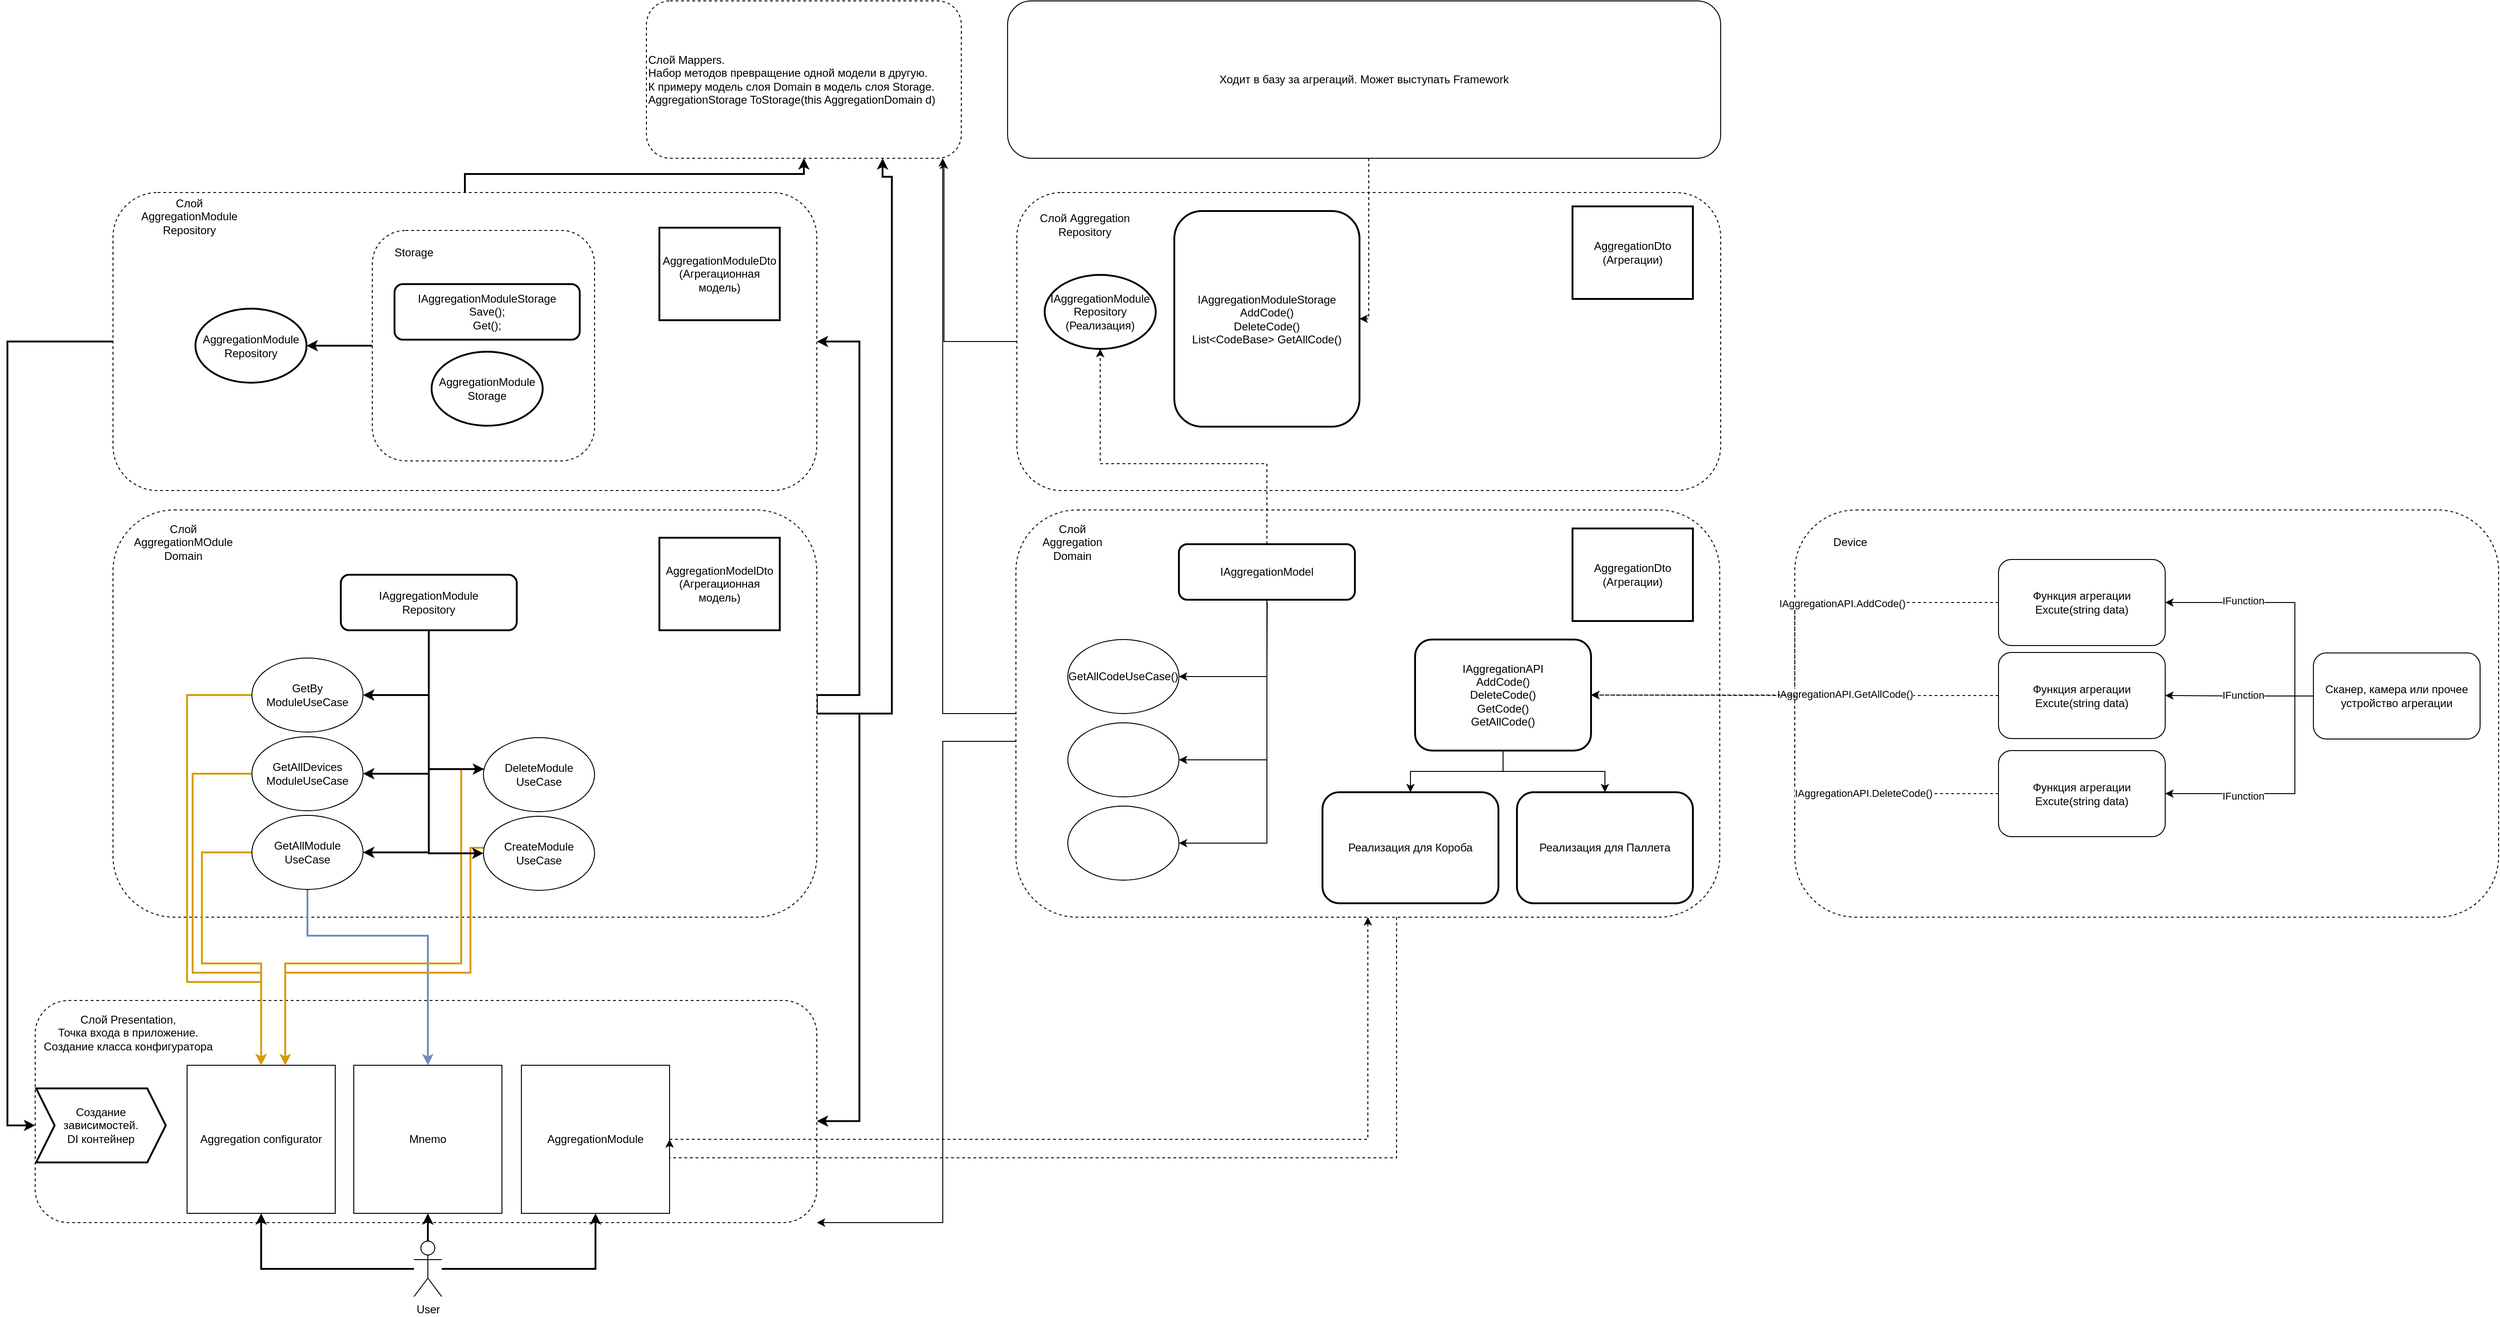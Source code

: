 <mxfile version="16.0.0" type="github" pages="2"><diagram id="vMGG0952sNeJbHEiYG3_" name="Page-1"><mxGraphModel dx="1303" dy="685" grid="1" gridSize="10" guides="1" tooltips="1" connect="1" arrows="1" fold="1" page="1" pageScale="1" pageWidth="1169" pageHeight="1654" math="0" shadow="0"><root><mxCell id="0"/><mxCell id="1" parent="0"/><mxCell id="lJ6i8bVr5ApwYgMVIrEU-1" value="User" style="shape=umlActor;verticalLabelPosition=bottom;verticalAlign=top;html=1;outlineConnect=0;" parent="1" vertex="1"><mxGeometry x="519" y="1550" width="30" height="60" as="geometry"/></mxCell><mxCell id="lJ6i8bVr5ApwYgMVIrEU-2" value="" style="rounded=1;whiteSpace=wrap;html=1;dashed=1;" parent="1" vertex="1"><mxGeometry x="110" y="1290" width="844" height="240" as="geometry"/></mxCell><mxCell id="lJ6i8bVr5ApwYgMVIrEU-4" value="&lt;font style=&quot;vertical-align: inherit&quot;&gt;&lt;font style=&quot;vertical-align: inherit&quot;&gt;&lt;font style=&quot;vertical-align: inherit&quot;&gt;&lt;font style=&quot;vertical-align: inherit&quot;&gt;Слой Presentation,&lt;br&gt;&lt;/font&gt;&lt;/font&gt;Точка входа в приложение. Создание класса конфигуратора&lt;br&gt;&lt;/font&gt;&lt;/font&gt;" style="text;html=1;strokeColor=none;fillColor=none;align=center;verticalAlign=middle;whiteSpace=wrap;rounded=0;" parent="1" vertex="1"><mxGeometry x="111" y="1310" width="199" height="30" as="geometry"/></mxCell><mxCell id="lJ6i8bVr5ApwYgMVIrEU-31" style="edgeStyle=orthogonalEdgeStyle;rounded=0;orthogonalLoop=1;jettySize=auto;html=1;strokeWidth=2;entryX=1;entryY=0.543;entryDx=0;entryDy=0;entryPerimeter=0;exitX=1;exitY=0.5;exitDx=0;exitDy=0;" parent="1" source="lJ6i8bVr5ApwYgMVIrEU-5" target="lJ6i8bVr5ApwYgMVIrEU-2" edge="1"><mxGeometry relative="1" as="geometry"><mxPoint x="974" y="1400" as="targetPoint"/><Array as="points"><mxPoint x="1000" y="980"/><mxPoint x="1000" y="1420"/></Array></mxGeometry></mxCell><mxCell id="lJ6i8bVr5ApwYgMVIrEU-35" style="edgeStyle=orthogonalEdgeStyle;rounded=0;orthogonalLoop=1;jettySize=auto;html=1;entryX=1;entryY=0.5;entryDx=0;entryDy=0;strokeWidth=2;" parent="1" target="lJ6i8bVr5ApwYgMVIrEU-33" edge="1"><mxGeometry relative="1" as="geometry"><mxPoint x="954" y="980" as="sourcePoint"/><Array as="points"><mxPoint x="954" y="960"/><mxPoint x="1000" y="960"/><mxPoint x="1000" y="578"/></Array></mxGeometry></mxCell><mxCell id="lJ6i8bVr5ApwYgMVIrEU-57" style="edgeStyle=orthogonalEdgeStyle;rounded=0;orthogonalLoop=1;jettySize=auto;html=1;entryX=0.75;entryY=1;entryDx=0;entryDy=0;strokeWidth=2;" parent="1" source="lJ6i8bVr5ApwYgMVIrEU-5" target="lJ6i8bVr5ApwYgMVIrEU-55" edge="1"><mxGeometry relative="1" as="geometry"><Array as="points"><mxPoint x="1035" y="980"/><mxPoint x="1035" y="400"/><mxPoint x="1025" y="400"/></Array></mxGeometry></mxCell><mxCell id="lJ6i8bVr5ApwYgMVIrEU-5" value="" style="rounded=1;whiteSpace=wrap;html=1;dashed=1;align=left;" parent="1" vertex="1"><mxGeometry x="194" y="760" width="760" height="440" as="geometry"/></mxCell><mxCell id="lJ6i8bVr5ApwYgMVIrEU-7" value="Aggregation configurator" style="whiteSpace=wrap;html=1;aspect=fixed;" parent="1" vertex="1"><mxGeometry x="274" y="1360" width="160" height="160" as="geometry"/></mxCell><mxCell id="lJ6i8bVr5ApwYgMVIrEU-9" style="edgeStyle=orthogonalEdgeStyle;rounded=0;orthogonalLoop=1;jettySize=auto;html=1;entryX=0.5;entryY=0;entryDx=0;entryDy=0;fillColor=#ffe6cc;strokeColor=#d79b00;strokeWidth=2;" parent="1" source="lJ6i8bVr5ApwYgMVIrEU-8" target="lJ6i8bVr5ApwYgMVIrEU-7" edge="1"><mxGeometry relative="1" as="geometry"><Array as="points"><mxPoint x="290" y="1130"/><mxPoint x="290" y="1250"/><mxPoint x="354" y="1250"/></Array></mxGeometry></mxCell><mxCell id="lJ6i8bVr5ApwYgMVIrEU-25" style="edgeStyle=orthogonalEdgeStyle;rounded=0;orthogonalLoop=1;jettySize=auto;html=1;fillColor=#dae8fc;strokeColor=#6c8ebf;strokeWidth=2;" parent="1" source="lJ6i8bVr5ApwYgMVIrEU-8" target="lJ6i8bVr5ApwYgMVIrEU-24" edge="1"><mxGeometry relative="1" as="geometry"><Array as="points"><mxPoint x="404" y="1220"/><mxPoint x="534" y="1220"/></Array></mxGeometry></mxCell><mxCell id="lJ6i8bVr5ApwYgMVIrEU-8" value="GetAllModule&lt;br&gt;UseCase" style="ellipse;whiteSpace=wrap;html=1;" parent="1" vertex="1"><mxGeometry x="344" y="1090" width="120" height="80" as="geometry"/></mxCell><mxCell id="lJ6i8bVr5ApwYgMVIrEU-23" style="edgeStyle=orthogonalEdgeStyle;rounded=0;orthogonalLoop=1;jettySize=auto;html=1;exitX=0;exitY=0.5;exitDx=0;exitDy=0;fillColor=#ffe6cc;strokeColor=#d79b00;strokeWidth=2;" parent="1" source="lJ6i8bVr5ApwYgMVIrEU-10" edge="1"><mxGeometry relative="1" as="geometry"><mxPoint x="354" y="1360" as="targetPoint"/><Array as="points"><mxPoint x="280" y="1045"/><mxPoint x="280" y="1260"/><mxPoint x="354" y="1260"/></Array></mxGeometry></mxCell><mxCell id="lJ6i8bVr5ApwYgMVIrEU-10" value="GetAllDevices&lt;br&gt;ModuleUseCase" style="ellipse;whiteSpace=wrap;html=1;" parent="1" vertex="1"><mxGeometry x="344" y="1005" width="120" height="80" as="geometry"/></mxCell><mxCell id="lJ6i8bVr5ApwYgMVIrEU-19" style="edgeStyle=orthogonalEdgeStyle;rounded=0;orthogonalLoop=1;jettySize=auto;html=1;entryX=0.5;entryY=0;entryDx=0;entryDy=0;fillColor=#ffe6cc;strokeColor=#d79b00;strokeWidth=2;" parent="1" source="lJ6i8bVr5ApwYgMVIrEU-12" target="lJ6i8bVr5ApwYgMVIrEU-7" edge="1"><mxGeometry relative="1" as="geometry"><Array as="points"><mxPoint x="274" y="960"/><mxPoint x="274" y="1270"/><mxPoint x="354" y="1270"/></Array></mxGeometry></mxCell><mxCell id="lJ6i8bVr5ApwYgMVIrEU-12" value="GetBy&lt;br&gt;ModuleUseCase" style="ellipse;whiteSpace=wrap;html=1;" parent="1" vertex="1"><mxGeometry x="344" y="920" width="120" height="80" as="geometry"/></mxCell><mxCell id="lJ6i8bVr5ApwYgMVIrEU-59" style="edgeStyle=orthogonalEdgeStyle;rounded=0;orthogonalLoop=1;jettySize=auto;html=1;strokeWidth=2;fillColor=#ffe6cc;strokeColor=#d79b00;" parent="1" source="lJ6i8bVr5ApwYgMVIrEU-14" edge="1"><mxGeometry relative="1" as="geometry"><mxPoint x="380" y="1360" as="targetPoint"/><Array as="points"><mxPoint x="580" y="1125"/><mxPoint x="580" y="1260"/><mxPoint x="380" y="1260"/></Array></mxGeometry></mxCell><mxCell id="lJ6i8bVr5ApwYgMVIrEU-14" value="CreateModule&lt;br&gt;UseCase" style="ellipse;whiteSpace=wrap;html=1;" parent="1" vertex="1"><mxGeometry x="594" y="1091" width="120" height="80" as="geometry"/></mxCell><mxCell id="lJ6i8bVr5ApwYgMVIrEU-20" style="edgeStyle=orthogonalEdgeStyle;rounded=0;orthogonalLoop=1;jettySize=auto;html=1;fillColor=#ffe6cc;strokeColor=#d79b00;strokeWidth=2;" parent="1" source="lJ6i8bVr5ApwYgMVIrEU-18" edge="1"><mxGeometry relative="1" as="geometry"><mxPoint x="380" y="1360" as="targetPoint"/><Array as="points"><mxPoint x="570" y="1040"/><mxPoint x="570" y="1250"/><mxPoint x="380" y="1250"/></Array></mxGeometry></mxCell><mxCell id="lJ6i8bVr5ApwYgMVIrEU-18" value="DeleteModule&lt;br&gt;UseCase" style="ellipse;whiteSpace=wrap;html=1;" parent="1" vertex="1"><mxGeometry x="594" y="1006" width="120" height="80" as="geometry"/></mxCell><mxCell id="lJ6i8bVr5ApwYgMVIrEU-24" value="Mnemo" style="whiteSpace=wrap;html=1;aspect=fixed;" parent="1" vertex="1"><mxGeometry x="454" y="1360" width="160" height="160" as="geometry"/></mxCell><mxCell id="lJ6i8bVr5ApwYgMVIrEU-26" style="edgeStyle=orthogonalEdgeStyle;rounded=0;orthogonalLoop=1;jettySize=auto;html=1;entryX=0.5;entryY=1;entryDx=0;entryDy=0;strokeWidth=2;" parent="1" source="lJ6i8bVr5ApwYgMVIrEU-1" target="lJ6i8bVr5ApwYgMVIrEU-7" edge="1"><mxGeometry relative="1" as="geometry"/></mxCell><mxCell id="lJ6i8bVr5ApwYgMVIrEU-27" style="edgeStyle=orthogonalEdgeStyle;rounded=0;orthogonalLoop=1;jettySize=auto;html=1;strokeWidth=2;" parent="1" source="lJ6i8bVr5ApwYgMVIrEU-1" target="lJ6i8bVr5ApwYgMVIrEU-24" edge="1"><mxGeometry relative="1" as="geometry"/></mxCell><mxCell id="oeqEND6zlws8v38FuozZ-44" style="edgeStyle=orthogonalEdgeStyle;rounded=0;orthogonalLoop=1;jettySize=auto;html=1;entryX=0.5;entryY=1;entryDx=0;entryDy=0;dashed=1;" edge="1" parent="1" source="lJ6i8bVr5ApwYgMVIrEU-28" target="oeqEND6zlws8v38FuozZ-5"><mxGeometry relative="1" as="geometry"/></mxCell><mxCell id="lJ6i8bVr5ApwYgMVIrEU-28" value="AggregationModule" style="whiteSpace=wrap;html=1;aspect=fixed;" parent="1" vertex="1"><mxGeometry x="635" y="1360" width="160" height="160" as="geometry"/></mxCell><mxCell id="lJ6i8bVr5ApwYgMVIrEU-29" style="edgeStyle=orthogonalEdgeStyle;rounded=0;orthogonalLoop=1;jettySize=auto;html=1;entryX=0.5;entryY=1;entryDx=0;entryDy=0;strokeWidth=2;" parent="1" source="lJ6i8bVr5ApwYgMVIrEU-1" target="lJ6i8bVr5ApwYgMVIrEU-28" edge="1"><mxGeometry relative="1" as="geometry"/></mxCell><mxCell id="lJ6i8bVr5ApwYgMVIrEU-30" value="AggregationModelDto&lt;br&gt;(Агрегационная модель)" style="rounded=0;whiteSpace=wrap;html=1;strokeWidth=2;" parent="1" vertex="1"><mxGeometry x="784" y="790" width="130" height="100" as="geometry"/></mxCell><mxCell id="lJ6i8bVr5ApwYgMVIrEU-32" value="&lt;font style=&quot;vertical-align: inherit&quot;&gt;&lt;font style=&quot;vertical-align: inherit&quot;&gt;&lt;font style=&quot;vertical-align: inherit&quot;&gt;&lt;font style=&quot;vertical-align: inherit&quot;&gt;Слой AggregationMOdule&lt;br&gt;Domain&lt;/font&gt;&lt;/font&gt;&lt;br&gt;&lt;/font&gt;&lt;/font&gt;" style="text;html=1;strokeColor=none;fillColor=none;align=center;verticalAlign=middle;whiteSpace=wrap;rounded=0;" parent="1" vertex="1"><mxGeometry x="240" y="780" width="60" height="30" as="geometry"/></mxCell><mxCell id="lJ6i8bVr5ApwYgMVIrEU-61" style="edgeStyle=orthogonalEdgeStyle;rounded=0;orthogonalLoop=1;jettySize=auto;html=1;strokeWidth=2;entryX=0.5;entryY=1;entryDx=0;entryDy=0;" parent="1" source="lJ6i8bVr5ApwYgMVIrEU-33" target="lJ6i8bVr5ApwYgMVIrEU-55" edge="1"><mxGeometry relative="1" as="geometry"><mxPoint x="920" y="394" as="targetPoint"/><Array as="points"><mxPoint x="574" y="397"/><mxPoint x="940" y="397"/></Array></mxGeometry></mxCell><mxCell id="lJ6i8bVr5ApwYgMVIrEU-33" value="" style="rounded=1;whiteSpace=wrap;html=1;dashed=1;align=left;" parent="1" vertex="1"><mxGeometry x="194" y="417" width="760" height="322" as="geometry"/></mxCell><mxCell id="lJ6i8bVr5ApwYgMVIrEU-34" value="&lt;font style=&quot;vertical-align: inherit&quot;&gt;&lt;font style=&quot;vertical-align: inherit&quot;&gt;&lt;font style=&quot;vertical-align: inherit&quot;&gt;&lt;font style=&quot;vertical-align: inherit&quot;&gt;Слой AggregationModule Repository&lt;/font&gt;&lt;/font&gt;&lt;br&gt;&lt;/font&gt;&lt;/font&gt;" style="text;html=1;strokeColor=none;fillColor=none;align=center;verticalAlign=middle;whiteSpace=wrap;rounded=0;" parent="1" vertex="1"><mxGeometry x="223" y="428" width="107" height="30" as="geometry"/></mxCell><mxCell id="lJ6i8bVr5ApwYgMVIrEU-36" style="edgeStyle=orthogonalEdgeStyle;rounded=0;orthogonalLoop=1;jettySize=auto;html=1;strokeWidth=2;" parent="1" edge="1"><mxGeometry relative="1" as="geometry"><mxPoint x="194" y="578" as="sourcePoint"/><mxPoint x="110" y="1425" as="targetPoint"/><Array as="points"><mxPoint x="80" y="578"/><mxPoint x="80" y="1425"/></Array></mxGeometry></mxCell><mxCell id="lJ6i8bVr5ApwYgMVIrEU-37" value="AggregationModule&lt;br&gt;Repository" style="ellipse;whiteSpace=wrap;html=1;strokeWidth=2;" parent="1" vertex="1"><mxGeometry x="283" y="542.5" width="120" height="80" as="geometry"/></mxCell><mxCell id="lJ6i8bVr5ApwYgMVIrEU-40" style="edgeStyle=orthogonalEdgeStyle;rounded=0;orthogonalLoop=1;jettySize=auto;html=1;entryX=1;entryY=0.5;entryDx=0;entryDy=0;strokeWidth=2;exitX=0.5;exitY=1;exitDx=0;exitDy=0;" parent="1" source="lJ6i8bVr5ApwYgMVIrEU-38" target="lJ6i8bVr5ApwYgMVIrEU-8" edge="1"><mxGeometry relative="1" as="geometry"><Array as="points"><mxPoint x="535" y="1130"/></Array></mxGeometry></mxCell><mxCell id="lJ6i8bVr5ApwYgMVIrEU-42" style="edgeStyle=orthogonalEdgeStyle;rounded=0;orthogonalLoop=1;jettySize=auto;html=1;strokeWidth=2;" parent="1" source="lJ6i8bVr5ApwYgMVIrEU-38" target="lJ6i8bVr5ApwYgMVIrEU-18" edge="1"><mxGeometry relative="1" as="geometry"><Array as="points"><mxPoint x="535" y="1040"/></Array></mxGeometry></mxCell><mxCell id="lJ6i8bVr5ApwYgMVIrEU-68" style="edgeStyle=orthogonalEdgeStyle;rounded=0;orthogonalLoop=1;jettySize=auto;html=1;entryX=1;entryY=0.5;entryDx=0;entryDy=0;strokeWidth=2;" parent="1" source="lJ6i8bVr5ApwYgMVIrEU-38" target="lJ6i8bVr5ApwYgMVIrEU-10" edge="1"><mxGeometry relative="1" as="geometry"/></mxCell><mxCell id="lJ6i8bVr5ApwYgMVIrEU-69" style="edgeStyle=orthogonalEdgeStyle;rounded=0;orthogonalLoop=1;jettySize=auto;html=1;entryX=1;entryY=0.5;entryDx=0;entryDy=0;strokeWidth=2;" parent="1" source="lJ6i8bVr5ApwYgMVIrEU-38" target="lJ6i8bVr5ApwYgMVIrEU-12" edge="1"><mxGeometry relative="1" as="geometry"/></mxCell><mxCell id="lJ6i8bVr5ApwYgMVIrEU-72" style="edgeStyle=orthogonalEdgeStyle;rounded=0;orthogonalLoop=1;jettySize=auto;html=1;entryX=0;entryY=0.5;entryDx=0;entryDy=0;strokeWidth=2;" parent="1" source="lJ6i8bVr5ApwYgMVIrEU-38" target="lJ6i8bVr5ApwYgMVIrEU-14" edge="1"><mxGeometry relative="1" as="geometry"/></mxCell><mxCell id="lJ6i8bVr5ApwYgMVIrEU-38" value="IAggregationModule&lt;br&gt;Repository" style="rounded=1;whiteSpace=wrap;html=1;strokeWidth=2;" parent="1" vertex="1"><mxGeometry x="440" y="830" width="190" height="60" as="geometry"/></mxCell><mxCell id="lJ6i8bVr5ApwYgMVIrEU-44" value="AggregationModuleDto&lt;br&gt;(Агрегационная модель)" style="rounded=0;whiteSpace=wrap;html=1;strokeWidth=2;" parent="1" vertex="1"><mxGeometry x="784" y="455" width="130" height="100" as="geometry"/></mxCell><mxCell id="lJ6i8bVr5ApwYgMVIrEU-47" style="edgeStyle=orthogonalEdgeStyle;rounded=0;orthogonalLoop=1;jettySize=auto;html=1;entryX=1;entryY=0.5;entryDx=0;entryDy=0;strokeWidth=2;exitX=0;exitY=0.5;exitDx=0;exitDy=0;" parent="1" source="lJ6i8bVr5ApwYgMVIrEU-53" target="lJ6i8bVr5ApwYgMVIrEU-37" edge="1"><mxGeometry relative="1" as="geometry"/></mxCell><mxCell id="lJ6i8bVr5ApwYgMVIrEU-53" value="" style="rounded=1;whiteSpace=wrap;html=1;strokeWidth=1;dashed=1;" parent="1" vertex="1"><mxGeometry x="474" y="458" width="240" height="249" as="geometry"/></mxCell><mxCell id="lJ6i8bVr5ApwYgMVIrEU-45" value="IAggregationModuleStorage&lt;br&gt;Save();&lt;br&gt;Get();" style="rounded=1;whiteSpace=wrap;html=1;strokeWidth=2;" parent="1" vertex="1"><mxGeometry x="498" y="516" width="200" height="60" as="geometry"/></mxCell><mxCell id="lJ6i8bVr5ApwYgMVIrEU-46" value="AggregationModule&lt;br&gt;Storage" style="ellipse;whiteSpace=wrap;html=1;strokeWidth=2;" parent="1" vertex="1"><mxGeometry x="538" y="589" width="120" height="80" as="geometry"/></mxCell><mxCell id="lJ6i8bVr5ApwYgMVIrEU-51" value="&lt;span&gt;Создание зависимостей. &lt;br&gt;DI контейнер&lt;/span&gt;" style="shape=step;perimeter=stepPerimeter;whiteSpace=wrap;html=1;fixedSize=1;strokeWidth=2;" parent="1" vertex="1"><mxGeometry x="111" y="1385" width="140" height="80" as="geometry"/></mxCell><mxCell id="lJ6i8bVr5ApwYgMVIrEU-54" value="Storage" style="text;html=1;strokeColor=none;fillColor=none;align=center;verticalAlign=middle;whiteSpace=wrap;rounded=0;dashed=1;" parent="1" vertex="1"><mxGeometry x="489" y="467" width="60" height="30" as="geometry"/></mxCell><mxCell id="lJ6i8bVr5ApwYgMVIrEU-55" value="&lt;span style=&quot;text-align: center&quot;&gt;Слой Mappers.&lt;/span&gt;&lt;br style=&quot;text-align: center&quot;&gt;&lt;span style=&quot;text-align: center&quot;&gt;Набор методов превращение одной модели в другую.&lt;/span&gt;&lt;br style=&quot;text-align: center&quot;&gt;&lt;span style=&quot;text-align: center&quot;&gt;К примеру модель слоя Domain в модель слоя Storage.&lt;/span&gt;&lt;br style=&quot;text-align: center&quot;&gt;&lt;span style=&quot;text-align: center&quot;&gt;AggregationStorage ToStorage(this AggregationDomain d)&lt;/span&gt;" style="rounded=1;whiteSpace=wrap;html=1;dashed=1;align=left;" parent="1" vertex="1"><mxGeometry x="770" y="210" width="340" height="170" as="geometry"/></mxCell><mxCell id="oeqEND6zlws8v38FuozZ-49" style="edgeStyle=orthogonalEdgeStyle;rounded=0;orthogonalLoop=1;jettySize=auto;html=1;entryX=0.945;entryY=1.015;entryDx=0;entryDy=0;entryPerimeter=0;" edge="1" parent="1" source="_JdfYddui97BEFe1GWKz-1" target="lJ6i8bVr5ApwYgMVIrEU-55"><mxGeometry relative="1" as="geometry"/></mxCell><mxCell id="_JdfYddui97BEFe1GWKz-1" value="" style="rounded=1;whiteSpace=wrap;html=1;dashed=1;align=left;" vertex="1" parent="1"><mxGeometry x="1170" y="417" width="760" height="322" as="geometry"/></mxCell><mxCell id="oeqEND6zlws8v38FuozZ-1" value="&lt;font style=&quot;vertical-align: inherit&quot;&gt;&lt;font style=&quot;vertical-align: inherit&quot;&gt;&lt;font style=&quot;vertical-align: inherit&quot;&gt;&lt;font style=&quot;vertical-align: inherit&quot;&gt;Слой Aggregation Repository&lt;/font&gt;&lt;/font&gt;&lt;br&gt;&lt;/font&gt;&lt;/font&gt;" style="text;html=1;strokeColor=none;fillColor=none;align=center;verticalAlign=middle;whiteSpace=wrap;rounded=0;" vertex="1" parent="1"><mxGeometry x="1190" y="437" width="107" height="30" as="geometry"/></mxCell><mxCell id="oeqEND6zlws8v38FuozZ-2" value="IAggregationModule&lt;br&gt;Repository (Реализация)" style="ellipse;whiteSpace=wrap;html=1;strokeWidth=2;" vertex="1" parent="1"><mxGeometry x="1200" y="506" width="120" height="80" as="geometry"/></mxCell><mxCell id="oeqEND6zlws8v38FuozZ-3" value="IAggregationModuleStorage&lt;br&gt;AddCode()&lt;br&gt;DeleteCode()&lt;br&gt;List&amp;lt;CodeBase&amp;gt; GetAllCode()" style="rounded=1;whiteSpace=wrap;html=1;strokeWidth=2;" vertex="1" parent="1"><mxGeometry x="1340" y="437" width="200" height="233" as="geometry"/></mxCell><mxCell id="oeqEND6zlws8v38FuozZ-4" value="AggregationDto&lt;br&gt;(Агрегации)" style="rounded=0;whiteSpace=wrap;html=1;strokeWidth=2;" vertex="1" parent="1"><mxGeometry x="1770" y="432" width="130" height="100" as="geometry"/></mxCell><mxCell id="oeqEND6zlws8v38FuozZ-46" style="edgeStyle=orthogonalEdgeStyle;rounded=0;orthogonalLoop=1;jettySize=auto;html=1;entryX=1;entryY=0.5;entryDx=0;entryDy=0;dashed=1;" edge="1" parent="1" source="oeqEND6zlws8v38FuozZ-5" target="lJ6i8bVr5ApwYgMVIrEU-28"><mxGeometry relative="1" as="geometry"><Array as="points"><mxPoint x="1580" y="1460"/><mxPoint x="795" y="1460"/></Array></mxGeometry></mxCell><mxCell id="oeqEND6zlws8v38FuozZ-50" style="edgeStyle=orthogonalEdgeStyle;rounded=0;orthogonalLoop=1;jettySize=auto;html=1;entryX=0.941;entryY=1;entryDx=0;entryDy=0;entryPerimeter=0;" edge="1" parent="1" source="oeqEND6zlws8v38FuozZ-5" target="lJ6i8bVr5ApwYgMVIrEU-55"><mxGeometry relative="1" as="geometry"/></mxCell><mxCell id="oeqEND6zlws8v38FuozZ-51" style="edgeStyle=orthogonalEdgeStyle;rounded=0;orthogonalLoop=1;jettySize=auto;html=1;entryX=1;entryY=1;entryDx=0;entryDy=0;" edge="1" parent="1" source="oeqEND6zlws8v38FuozZ-5" target="lJ6i8bVr5ApwYgMVIrEU-2"><mxGeometry relative="1" as="geometry"><mxPoint x="960" y="1420" as="targetPoint"/><Array as="points"><mxPoint x="1090" y="1010"/><mxPoint x="1090" y="1530"/></Array></mxGeometry></mxCell><mxCell id="oeqEND6zlws8v38FuozZ-5" value="" style="rounded=1;whiteSpace=wrap;html=1;dashed=1;align=left;" vertex="1" parent="1"><mxGeometry x="1169" y="760" width="760" height="440" as="geometry"/></mxCell><mxCell id="oeqEND6zlws8v38FuozZ-6" value="AggregationDto&lt;br&gt;(Агрегации)" style="rounded=0;whiteSpace=wrap;html=1;strokeWidth=2;" vertex="1" parent="1"><mxGeometry x="1770" y="780" width="130" height="100" as="geometry"/></mxCell><mxCell id="oeqEND6zlws8v38FuozZ-42" value="" style="edgeStyle=orthogonalEdgeStyle;rounded=0;orthogonalLoop=1;jettySize=auto;html=1;entryX=0.5;entryY=1;entryDx=0;entryDy=0;exitX=0.5;exitY=0;exitDx=0;exitDy=0;dashed=1;" edge="1" parent="1" source="oeqEND6zlws8v38FuozZ-7" target="oeqEND6zlws8v38FuozZ-2"><mxGeometry relative="1" as="geometry"><Array as="points"><mxPoint x="1440" y="710"/><mxPoint x="1260" y="710"/></Array></mxGeometry></mxCell><mxCell id="oeqEND6zlws8v38FuozZ-7" value="IAggregationModel" style="rounded=1;whiteSpace=wrap;html=1;strokeWidth=2;" vertex="1" parent="1"><mxGeometry x="1345" y="797" width="190" height="60" as="geometry"/></mxCell><mxCell id="oeqEND6zlws8v38FuozZ-8" value="GetAllCodeUseCase()" style="ellipse;whiteSpace=wrap;html=1;" vertex="1" parent="1"><mxGeometry x="1225" y="900" width="120" height="80" as="geometry"/></mxCell><mxCell id="oeqEND6zlws8v38FuozZ-9" value="" style="endArrow=classic;html=1;rounded=0;exitX=0.357;exitY=0.227;exitDx=0;exitDy=0;exitPerimeter=0;entryX=1;entryY=0.5;entryDx=0;entryDy=0;" edge="1" parent="1" source="oeqEND6zlws8v38FuozZ-5" target="oeqEND6zlws8v38FuozZ-8"><mxGeometry width="50" height="50" relative="1" as="geometry"><mxPoint x="1410" y="980" as="sourcePoint"/><mxPoint x="1460" y="930" as="targetPoint"/><Array as="points"><mxPoint x="1440" y="940"/></Array></mxGeometry></mxCell><mxCell id="oeqEND6zlws8v38FuozZ-10" value="" style="ellipse;whiteSpace=wrap;html=1;" vertex="1" parent="1"><mxGeometry x="1225" y="990" width="120" height="80" as="geometry"/></mxCell><mxCell id="oeqEND6zlws8v38FuozZ-11" value="" style="ellipse;whiteSpace=wrap;html=1;" vertex="1" parent="1"><mxGeometry x="1225" y="1080" width="120" height="80" as="geometry"/></mxCell><mxCell id="oeqEND6zlws8v38FuozZ-12" value="" style="endArrow=classic;html=1;rounded=0;exitX=0.5;exitY=1;exitDx=0;exitDy=0;entryX=1;entryY=0.5;entryDx=0;entryDy=0;" edge="1" parent="1" source="oeqEND6zlws8v38FuozZ-7" target="oeqEND6zlws8v38FuozZ-10"><mxGeometry width="50" height="50" relative="1" as="geometry"><mxPoint x="1590" y="980" as="sourcePoint"/><mxPoint x="1640" y="930" as="targetPoint"/><Array as="points"><mxPoint x="1440" y="1030"/></Array></mxGeometry></mxCell><mxCell id="oeqEND6zlws8v38FuozZ-13" value="" style="endArrow=classic;html=1;rounded=0;exitX=0.5;exitY=1;exitDx=0;exitDy=0;entryX=1;entryY=0.5;entryDx=0;entryDy=0;" edge="1" parent="1" source="oeqEND6zlws8v38FuozZ-7" target="oeqEND6zlws8v38FuozZ-11"><mxGeometry width="50" height="50" relative="1" as="geometry"><mxPoint x="1440" y="950" as="sourcePoint"/><mxPoint x="1350" y="1123" as="targetPoint"/><Array as="points"><mxPoint x="1440" y="1120"/></Array></mxGeometry></mxCell><mxCell id="oeqEND6zlws8v38FuozZ-14" value="" style="rounded=1;whiteSpace=wrap;html=1;dashed=1;align=left;" vertex="1" parent="1"><mxGeometry x="2010" y="760" width="760" height="440" as="geometry"/></mxCell><mxCell id="oeqEND6zlws8v38FuozZ-15" value="&lt;font style=&quot;vertical-align: inherit&quot;&gt;&lt;font style=&quot;vertical-align: inherit&quot;&gt;&lt;font style=&quot;vertical-align: inherit&quot;&gt;&lt;font style=&quot;vertical-align: inherit&quot;&gt;Слой Aggregation Domain&lt;/font&gt;&lt;/font&gt;&lt;br&gt;&lt;/font&gt;&lt;/font&gt;" style="text;html=1;strokeColor=none;fillColor=none;align=center;verticalAlign=middle;whiteSpace=wrap;rounded=0;" vertex="1" parent="1"><mxGeometry x="1200" y="780" width="60" height="30" as="geometry"/></mxCell><mxCell id="oeqEND6zlws8v38FuozZ-24" style="edgeStyle=orthogonalEdgeStyle;rounded=0;orthogonalLoop=1;jettySize=auto;html=1;entryX=0.5;entryY=0;entryDx=0;entryDy=0;" edge="1" parent="1" source="oeqEND6zlws8v38FuozZ-16" target="oeqEND6zlws8v38FuozZ-23"><mxGeometry relative="1" as="geometry"/></mxCell><mxCell id="oeqEND6zlws8v38FuozZ-38" style="edgeStyle=orthogonalEdgeStyle;rounded=0;orthogonalLoop=1;jettySize=auto;html=1;entryX=0.5;entryY=0;entryDx=0;entryDy=0;" edge="1" parent="1" source="oeqEND6zlws8v38FuozZ-16" target="oeqEND6zlws8v38FuozZ-25"><mxGeometry relative="1" as="geometry"/></mxCell><mxCell id="oeqEND6zlws8v38FuozZ-16" value="IAggregationAPI&lt;br&gt;AddCode()&lt;br&gt;DeleteCode()&lt;br&gt;GetCode()&lt;br&gt;GetAllCode()" style="rounded=1;whiteSpace=wrap;html=1;strokeWidth=2;" vertex="1" parent="1"><mxGeometry x="1600" y="900" width="190" height="120" as="geometry"/></mxCell><mxCell id="oeqEND6zlws8v38FuozZ-17" value="&lt;font style=&quot;vertical-align: inherit&quot;&gt;&lt;font style=&quot;vertical-align: inherit&quot;&gt;&lt;font style=&quot;vertical-align: inherit&quot;&gt;&lt;font style=&quot;vertical-align: inherit&quot;&gt;Device&lt;/font&gt;&lt;/font&gt;&lt;br&gt;&lt;/font&gt;&lt;/font&gt;" style="text;html=1;strokeColor=none;fillColor=none;align=center;verticalAlign=middle;whiteSpace=wrap;rounded=0;" vertex="1" parent="1"><mxGeometry x="2040" y="780" width="60" height="30" as="geometry"/></mxCell><mxCell id="oeqEND6zlws8v38FuozZ-21" value="" style="edgeStyle=orthogonalEdgeStyle;rounded=0;orthogonalLoop=1;jettySize=auto;html=1;entryX=1;entryY=0.5;entryDx=0;entryDy=0;" edge="1" parent="1" source="oeqEND6zlws8v38FuozZ-18" target="oeqEND6zlws8v38FuozZ-19"><mxGeometry relative="1" as="geometry"><Array as="points"><mxPoint x="2550" y="961"/><mxPoint x="2550" y="860"/></Array></mxGeometry></mxCell><mxCell id="oeqEND6zlws8v38FuozZ-26" value="IFunction" style="edgeLabel;html=1;align=center;verticalAlign=middle;resizable=0;points=[];" vertex="1" connectable="0" parent="oeqEND6zlws8v38FuozZ-21"><mxGeometry x="0.362" y="-2" relative="1" as="geometry"><mxPoint as="offset"/></mxGeometry></mxCell><mxCell id="oeqEND6zlws8v38FuozZ-31" style="edgeStyle=orthogonalEdgeStyle;rounded=0;orthogonalLoop=1;jettySize=auto;html=1;entryX=1;entryY=0.5;entryDx=0;entryDy=0;" edge="1" parent="1" source="oeqEND6zlws8v38FuozZ-18" target="oeqEND6zlws8v38FuozZ-27"><mxGeometry relative="1" as="geometry"/></mxCell><mxCell id="oeqEND6zlws8v38FuozZ-33" value="IFunction" style="edgeLabel;html=1;align=center;verticalAlign=middle;resizable=0;points=[];" vertex="1" connectable="0" parent="oeqEND6zlws8v38FuozZ-31"><mxGeometry x="0.217" y="-1" relative="1" as="geometry"><mxPoint x="21" as="offset"/></mxGeometry></mxCell><mxCell id="oeqEND6zlws8v38FuozZ-32" style="edgeStyle=orthogonalEdgeStyle;rounded=0;orthogonalLoop=1;jettySize=auto;html=1;entryX=1;entryY=0.5;entryDx=0;entryDy=0;" edge="1" parent="1" source="oeqEND6zlws8v38FuozZ-18" target="oeqEND6zlws8v38FuozZ-28"><mxGeometry relative="1" as="geometry"><Array as="points"><mxPoint x="2550" y="961"/><mxPoint x="2550" y="1067"/></Array></mxGeometry></mxCell><mxCell id="oeqEND6zlws8v38FuozZ-34" value="IFunction" style="edgeLabel;html=1;align=center;verticalAlign=middle;resizable=0;points=[];" vertex="1" connectable="0" parent="oeqEND6zlws8v38FuozZ-32"><mxGeometry x="0.63" y="2" relative="1" as="geometry"><mxPoint x="35" as="offset"/></mxGeometry></mxCell><mxCell id="oeqEND6zlws8v38FuozZ-18" value="Сканер, камера или прочее устройство агрегации" style="rounded=1;whiteSpace=wrap;html=1;" vertex="1" parent="1"><mxGeometry x="2570" y="914.5" width="180" height="93" as="geometry"/></mxCell><mxCell id="oeqEND6zlws8v38FuozZ-22" style="edgeStyle=orthogonalEdgeStyle;rounded=0;orthogonalLoop=1;jettySize=auto;html=1;exitX=0;exitY=0.5;exitDx=0;exitDy=0;entryX=1;entryY=0.5;entryDx=0;entryDy=0;dashed=1;" edge="1" parent="1" source="oeqEND6zlws8v38FuozZ-19" target="oeqEND6zlws8v38FuozZ-16"><mxGeometry relative="1" as="geometry"><mxPoint x="2010" y="960" as="targetPoint"/></mxGeometry></mxCell><mxCell id="oeqEND6zlws8v38FuozZ-35" value="IAggregationAPI.AddCode()" style="edgeLabel;html=1;align=center;verticalAlign=middle;resizable=0;points=[];" vertex="1" connectable="0" parent="oeqEND6zlws8v38FuozZ-22"><mxGeometry x="-0.374" y="1" relative="1" as="geometry"><mxPoint as="offset"/></mxGeometry></mxCell><mxCell id="oeqEND6zlws8v38FuozZ-19" value="Функция агрегации&lt;br&gt;Excute(string data)" style="rounded=1;whiteSpace=wrap;html=1;" vertex="1" parent="1"><mxGeometry x="2230" y="813.5" width="180" height="93" as="geometry"/></mxCell><mxCell id="oeqEND6zlws8v38FuozZ-23" value="Реализация для Короба" style="rounded=1;whiteSpace=wrap;html=1;strokeWidth=2;" vertex="1" parent="1"><mxGeometry x="1500" y="1065" width="190" height="120" as="geometry"/></mxCell><mxCell id="oeqEND6zlws8v38FuozZ-25" value="Реализация для Паллета" style="rounded=1;whiteSpace=wrap;html=1;strokeWidth=2;" vertex="1" parent="1"><mxGeometry x="1710" y="1065" width="190" height="120" as="geometry"/></mxCell><mxCell id="oeqEND6zlws8v38FuozZ-29" style="edgeStyle=orthogonalEdgeStyle;rounded=0;orthogonalLoop=1;jettySize=auto;html=1;entryX=1;entryY=0.5;entryDx=0;entryDy=0;dashed=1;" edge="1" parent="1" source="oeqEND6zlws8v38FuozZ-27" target="oeqEND6zlws8v38FuozZ-16"><mxGeometry relative="1" as="geometry"><mxPoint x="2010" y="960" as="targetPoint"/></mxGeometry></mxCell><mxCell id="oeqEND6zlws8v38FuozZ-36" value="IAggregationAPI.GetAllCode()" style="edgeLabel;html=1;align=center;verticalAlign=middle;resizable=0;points=[];" vertex="1" connectable="0" parent="oeqEND6zlws8v38FuozZ-29"><mxGeometry x="-0.246" y="-2" relative="1" as="geometry"><mxPoint as="offset"/></mxGeometry></mxCell><mxCell id="oeqEND6zlws8v38FuozZ-27" value="Функция агрегации&lt;br&gt;Excute(string data)" style="rounded=1;whiteSpace=wrap;html=1;" vertex="1" parent="1"><mxGeometry x="2230" y="914" width="180" height="93" as="geometry"/></mxCell><mxCell id="oeqEND6zlws8v38FuozZ-30" style="edgeStyle=orthogonalEdgeStyle;rounded=0;orthogonalLoop=1;jettySize=auto;html=1;entryX=1;entryY=0.5;entryDx=0;entryDy=0;dashed=1;" edge="1" parent="1" source="oeqEND6zlws8v38FuozZ-28" target="oeqEND6zlws8v38FuozZ-16"><mxGeometry relative="1" as="geometry"><mxPoint x="2010" y="960" as="targetPoint"/></mxGeometry></mxCell><mxCell id="oeqEND6zlws8v38FuozZ-37" value="IAggregationAPI.DeleteCode()" style="edgeLabel;html=1;align=center;verticalAlign=middle;resizable=0;points=[];" vertex="1" connectable="0" parent="oeqEND6zlws8v38FuozZ-30"><mxGeometry x="-0.463" y="-1" relative="1" as="geometry"><mxPoint as="offset"/></mxGeometry></mxCell><mxCell id="oeqEND6zlws8v38FuozZ-28" value="Функция агрегации&lt;br&gt;Excute(string data)" style="rounded=1;whiteSpace=wrap;html=1;" vertex="1" parent="1"><mxGeometry x="2230" y="1020" width="180" height="93" as="geometry"/></mxCell><mxCell id="oeqEND6zlws8v38FuozZ-48" style="edgeStyle=orthogonalEdgeStyle;rounded=0;orthogonalLoop=1;jettySize=auto;html=1;entryX=1;entryY=0.5;entryDx=0;entryDy=0;dashed=1;" edge="1" parent="1" source="oeqEND6zlws8v38FuozZ-47" target="oeqEND6zlws8v38FuozZ-3"><mxGeometry relative="1" as="geometry"><Array as="points"><mxPoint x="1550" y="554"/></Array></mxGeometry></mxCell><mxCell id="oeqEND6zlws8v38FuozZ-47" value="Ходит в базу за агрегаций. Может выступать Framework" style="rounded=1;whiteSpace=wrap;html=1;" vertex="1" parent="1"><mxGeometry x="1160" y="210" width="770" height="170" as="geometry"/></mxCell></root></mxGraphModel></diagram><diagram id="VIXdoiyrslLMLlb5qmBN" name="Page-2"><mxGraphModel dx="3124" dy="2777" grid="1" gridSize="10" guides="1" tooltips="1" connect="1" arrows="1" fold="1" page="1" pageScale="1" pageWidth="1169" pageHeight="1654" math="0" shadow="0"><root><mxCell id="qgrlR1OP1ZQtqcES1ruS-0"/><mxCell id="qgrlR1OP1ZQtqcES1ruS-1" parent="qgrlR1OP1ZQtqcES1ruS-0"/><mxCell id="qgrlR1OP1ZQtqcES1ruS-2" value="" style="rounded=0;whiteSpace=wrap;html=1;" parent="qgrlR1OP1ZQtqcES1ruS-1" vertex="1"><mxGeometry x="90" y="100" width="460" height="290" as="geometry"/></mxCell><mxCell id="qgrlR1OP1ZQtqcES1ruS-3" value="" style="rounded=0;whiteSpace=wrap;html=1;" parent="qgrlR1OP1ZQtqcES1ruS-1" vertex="1"><mxGeometry x="570" y="100" width="460" height="290" as="geometry"/></mxCell><mxCell id="qgrlR1OP1ZQtqcES1ruS-4" value="Конфигуратор" style="text;html=1;strokeColor=none;fillColor=none;align=center;verticalAlign=middle;whiteSpace=wrap;rounded=0;" parent="qgrlR1OP1ZQtqcES1ruS-1" vertex="1"><mxGeometry x="90" y="100" width="150" height="30" as="geometry"/></mxCell><mxCell id="qgrlR1OP1ZQtqcES1ruS-5" value="" style="rounded=0;whiteSpace=wrap;html=1;" parent="qgrlR1OP1ZQtqcES1ruS-1" vertex="1"><mxGeometry x="120" y="130" width="400" height="20" as="geometry"/></mxCell><mxCell id="30XYRTrUJ_AWxYQuX8sa-0" value="Список зарегистрированных модулей&amp;nbsp;" style="text;html=1;strokeColor=none;fillColor=none;align=center;verticalAlign=middle;whiteSpace=wrap;rounded=0;" parent="qgrlR1OP1ZQtqcES1ruS-1" vertex="1"><mxGeometry x="123" y="130" width="240" height="20" as="geometry"/></mxCell><mxCell id="30XYRTrUJ_AWxYQuX8sa-1" value="" style="rounded=0;whiteSpace=wrap;html=1;" parent="qgrlR1OP1ZQtqcES1ruS-1" vertex="1"><mxGeometry x="490" y="130" width="40" height="20" as="geometry"/></mxCell><mxCell id="30XYRTrUJ_AWxYQuX8sa-2" value="Добавить" style="rounded=1;whiteSpace=wrap;html=1;" parent="qgrlR1OP1ZQtqcES1ruS-1" vertex="1"><mxGeometry x="120" y="160" width="80" height="20" as="geometry"/></mxCell><mxCell id="30XYRTrUJ_AWxYQuX8sa-4" value="Удалить" style="rounded=1;whiteSpace=wrap;html=1;" parent="qgrlR1OP1ZQtqcES1ruS-1" vertex="1"><mxGeometry x="206" y="160" width="80" height="20" as="geometry"/></mxCell><mxCell id="30XYRTrUJ_AWxYQuX8sa-5" value="Редактировать" style="rounded=1;whiteSpace=wrap;html=1;" parent="qgrlR1OP1ZQtqcES1ruS-1" vertex="1"><mxGeometry x="290" y="160" width="90" height="20" as="geometry"/></mxCell><mxCell id="30XYRTrUJ_AWxYQuX8sa-6" value="" style="rounded=0;whiteSpace=wrap;html=1;" parent="qgrlR1OP1ZQtqcES1ruS-1" vertex="1"><mxGeometry x="120" y="190" width="410" height="70" as="geometry"/></mxCell><mxCell id="30XYRTrUJ_AWxYQuX8sa-7" value="Список устройст выбранного модуля" style="text;html=1;strokeColor=none;fillColor=none;align=center;verticalAlign=middle;whiteSpace=wrap;rounded=0;" parent="qgrlR1OP1ZQtqcES1ruS-1" vertex="1"><mxGeometry x="120" y="190" width="350" height="30" as="geometry"/></mxCell><mxCell id="30XYRTrUJ_AWxYQuX8sa-8" value="Список устройст системы" style="rounded=0;whiteSpace=wrap;html=1;" parent="qgrlR1OP1ZQtqcES1ruS-1" vertex="1"><mxGeometry x="120" y="294" width="410" height="70" as="geometry"/></mxCell><mxCell id="30XYRTrUJ_AWxYQuX8sa-10" value="Добавить устройство в модуль" style="rounded=1;whiteSpace=wrap;html=1;" parent="qgrlR1OP1ZQtqcES1ruS-1" vertex="1"><mxGeometry x="120" y="271" width="190" height="20" as="geometry"/></mxCell><mxCell id="30XYRTrUJ_AWxYQuX8sa-12" value="Удалить устройство из модуля" style="rounded=1;whiteSpace=wrap;html=1;" parent="qgrlR1OP1ZQtqcES1ruS-1" vertex="1"><mxGeometry x="316" y="271" width="190" height="20" as="geometry"/></mxCell><mxCell id="30XYRTrUJ_AWxYQuX8sa-13" value="Главный экран" style="text;html=1;strokeColor=none;fillColor=none;align=center;verticalAlign=middle;whiteSpace=wrap;rounded=0;" parent="qgrlR1OP1ZQtqcES1ruS-1" vertex="1"><mxGeometry x="570" y="100" width="100" height="30" as="geometry"/></mxCell><mxCell id="30XYRTrUJ_AWxYQuX8sa-14" value="Модуль 1" style="whiteSpace=wrap;html=1;aspect=fixed;" parent="qgrlR1OP1ZQtqcES1ruS-1" vertex="1"><mxGeometry x="585" y="130" width="80" height="80" as="geometry"/></mxCell><mxCell id="30XYRTrUJ_AWxYQuX8sa-15" value="Модуль 2" style="whiteSpace=wrap;html=1;aspect=fixed;" parent="qgrlR1OP1ZQtqcES1ruS-1" vertex="1"><mxGeometry x="670" y="130" width="80" height="80" as="geometry"/></mxCell><mxCell id="30XYRTrUJ_AWxYQuX8sa-16" value="Модуль 3" style="whiteSpace=wrap;html=1;aspect=fixed;" parent="qgrlR1OP1ZQtqcES1ruS-1" vertex="1"><mxGeometry x="755" y="130" width="80" height="80" as="geometry"/></mxCell><mxCell id="30XYRTrUJ_AWxYQuX8sa-17" value="....." style="whiteSpace=wrap;html=1;aspect=fixed;" parent="qgrlR1OP1ZQtqcES1ruS-1" vertex="1"><mxGeometry x="838" y="130" width="80" height="80" as="geometry"/></mxCell><mxCell id="30XYRTrUJ_AWxYQuX8sa-18" value="Модуль N" style="whiteSpace=wrap;html=1;aspect=fixed;" parent="qgrlR1OP1ZQtqcES1ruS-1" vertex="1"><mxGeometry x="921" y="130" width="80" height="80" as="geometry"/></mxCell><mxCell id="30XYRTrUJ_AWxYQuX8sa-19" value="" style="endArrow=classic;html=1;rounded=0;entryX=0;entryY=0.5;entryDx=0;entryDy=0;" parent="qgrlR1OP1ZQtqcES1ruS-1" target="30XYRTrUJ_AWxYQuX8sa-14" edge="1"><mxGeometry width="50" height="50" relative="1" as="geometry"><mxPoint x="470" y="140" as="sourcePoint"/><mxPoint x="520" y="90" as="targetPoint"/></mxGeometry></mxCell><mxCell id="30XYRTrUJ_AWxYQuX8sa-21" value="" style="rounded=0;whiteSpace=wrap;html=1;" parent="qgrlR1OP1ZQtqcES1ruS-1" vertex="1"><mxGeometry x="570" y="400" width="460" height="280" as="geometry"/></mxCell><mxCell id="30XYRTrUJ_AWxYQuX8sa-22" value="Открыть" style="rounded=1;whiteSpace=wrap;html=1;" parent="qgrlR1OP1ZQtqcES1ruS-1" vertex="1"><mxGeometry x="587" y="190" width="75" height="20" as="geometry"/></mxCell><mxCell id="30XYRTrUJ_AWxYQuX8sa-23" value="" style="endArrow=classic;html=1;rounded=0;entryX=0.25;entryY=0;entryDx=0;entryDy=0;" parent="qgrlR1OP1ZQtqcES1ruS-1" target="30XYRTrUJ_AWxYQuX8sa-21" edge="1"><mxGeometry width="50" height="50" relative="1" as="geometry"><mxPoint x="630" y="210" as="sourcePoint"/><mxPoint x="680" y="160" as="targetPoint"/></mxGeometry></mxCell><mxCell id="30XYRTrUJ_AWxYQuX8sa-24" value="Название: Модуль 1" style="text;html=1;strokeColor=none;fillColor=none;align=center;verticalAlign=middle;whiteSpace=wrap;rounded=0;" parent="qgrlR1OP1ZQtqcES1ruS-1" vertex="1"><mxGeometry x="570" y="400" width="160" height="30" as="geometry"/></mxCell><mxCell id="30XYRTrUJ_AWxYQuX8sa-25" value="Продукт: Наименование_продукта" style="text;html=1;strokeColor=none;fillColor=none;align=center;verticalAlign=middle;whiteSpace=wrap;rounded=0;" parent="qgrlR1OP1ZQtqcES1ruS-1" vertex="1"><mxGeometry x="570" y="420" width="240" height="30" as="geometry"/></mxCell><mxCell id="30XYRTrUJ_AWxYQuX8sa-26" value="Количество товара в упаковке:&amp;nbsp;&amp;nbsp;" style="text;html=1;strokeColor=none;fillColor=none;align=center;verticalAlign=middle;whiteSpace=wrap;rounded=0;" parent="qgrlR1OP1ZQtqcES1ruS-1" vertex="1"><mxGeometry x="570" y="440" width="232" height="30" as="geometry"/></mxCell><mxCell id="30XYRTrUJ_AWxYQuX8sa-27" value="" style="endArrow=classic;html=1;rounded=0;" parent="qgrlR1OP1ZQtqcES1ruS-1" edge="1"><mxGeometry width="50" height="50" relative="1" as="geometry"><mxPoint x="170" y="160" as="sourcePoint"/><mxPoint x="160" y="50" as="targetPoint"/></mxGeometry></mxCell><mxCell id="30XYRTrUJ_AWxYQuX8sa-28" value="" style="endArrow=classic;html=1;rounded=0;" parent="qgrlR1OP1ZQtqcES1ruS-1" edge="1"><mxGeometry width="50" height="50" relative="1" as="geometry"><mxPoint x="250" y="160" as="sourcePoint"/><mxPoint x="240" y="50" as="targetPoint"/></mxGeometry></mxCell><mxCell id="30XYRTrUJ_AWxYQuX8sa-29" value="" style="endArrow=classic;html=1;rounded=0;" parent="qgrlR1OP1ZQtqcES1ruS-1" edge="1"><mxGeometry width="50" height="50" relative="1" as="geometry"><mxPoint x="330" y="160" as="sourcePoint"/><mxPoint x="320" y="50" as="targetPoint"/></mxGeometry></mxCell><mxCell id="30XYRTrUJ_AWxYQuX8sa-31" value="" style="rounded=0;whiteSpace=wrap;html=1;" parent="qgrlR1OP1ZQtqcES1ruS-1" vertex="1"><mxGeometry x="-60" y="-110" width="220" height="160" as="geometry"/></mxCell><mxCell id="30XYRTrUJ_AWxYQuX8sa-32" value="Добавление модуля" style="text;html=1;strokeColor=none;fillColor=none;align=center;verticalAlign=middle;whiteSpace=wrap;rounded=0;" parent="qgrlR1OP1ZQtqcES1ruS-1" vertex="1"><mxGeometry x="-60" y="-110" width="130" height="30" as="geometry"/></mxCell><mxCell id="30XYRTrUJ_AWxYQuX8sa-33" value="Наименоваиние" style="text;html=1;strokeColor=none;fillColor=none;align=center;verticalAlign=middle;whiteSpace=wrap;rounded=0;" parent="qgrlR1OP1ZQtqcES1ruS-1" vertex="1"><mxGeometry x="-30" y="-80" width="60" height="30" as="geometry"/></mxCell><mxCell id="30XYRTrUJ_AWxYQuX8sa-34" value="Количество товара в коробе" style="text;html=1;strokeColor=none;fillColor=none;align=center;verticalAlign=middle;whiteSpace=wrap;rounded=0;" parent="qgrlR1OP1ZQtqcES1ruS-1" vertex="1"><mxGeometry x="-46" y="-50" width="160" height="30" as="geometry"/></mxCell><mxCell id="30XYRTrUJ_AWxYQuX8sa-36" value="" style="rounded=0;whiteSpace=wrap;html=1;" parent="qgrlR1OP1ZQtqcES1ruS-1" vertex="1"><mxGeometry x="60" y="-80" width="90" height="30" as="geometry"/></mxCell><mxCell id="30XYRTrUJ_AWxYQuX8sa-37" value="" style="rounded=0;whiteSpace=wrap;html=1;" parent="qgrlR1OP1ZQtqcES1ruS-1" vertex="1"><mxGeometry x="116" y="-45" width="34" height="25" as="geometry"/></mxCell><mxCell id="30XYRTrUJ_AWxYQuX8sa-38" value="Удаляет выбранный модуль" style="ellipse;whiteSpace=wrap;html=1;" parent="qgrlR1OP1ZQtqcES1ruS-1" vertex="1"><mxGeometry x="170" y="-30" width="120" height="80" as="geometry"/></mxCell><mxCell id="30XYRTrUJ_AWxYQuX8sa-39" value="" style="rounded=0;whiteSpace=wrap;html=1;" parent="qgrlR1OP1ZQtqcES1ruS-1" vertex="1"><mxGeometry x="300" y="-112.5" width="220" height="160" as="geometry"/></mxCell><mxCell id="30XYRTrUJ_AWxYQuX8sa-40" value="Добавление модуля" style="text;html=1;strokeColor=none;fillColor=none;align=center;verticalAlign=middle;whiteSpace=wrap;rounded=0;" parent="qgrlR1OP1ZQtqcES1ruS-1" vertex="1"><mxGeometry x="300" y="-112.5" width="130" height="30" as="geometry"/></mxCell><mxCell id="30XYRTrUJ_AWxYQuX8sa-41" value="Наименоваиние" style="text;html=1;strokeColor=none;fillColor=none;align=center;verticalAlign=middle;whiteSpace=wrap;rounded=0;" parent="qgrlR1OP1ZQtqcES1ruS-1" vertex="1"><mxGeometry x="330" y="-82.5" width="60" height="30" as="geometry"/></mxCell><mxCell id="30XYRTrUJ_AWxYQuX8sa-42" value="Количество товара в коробе" style="text;html=1;strokeColor=none;fillColor=none;align=center;verticalAlign=middle;whiteSpace=wrap;rounded=0;" parent="qgrlR1OP1ZQtqcES1ruS-1" vertex="1"><mxGeometry x="314" y="-52.5" width="160" height="30" as="geometry"/></mxCell><mxCell id="30XYRTrUJ_AWxYQuX8sa-43" value="значение выбранного модуля" style="rounded=0;whiteSpace=wrap;html=1;" parent="qgrlR1OP1ZQtqcES1ruS-1" vertex="1"><mxGeometry x="420" y="-100" width="90" height="47.5" as="geometry"/></mxCell><mxCell id="30XYRTrUJ_AWxYQuX8sa-44" value="" style="rounded=0;whiteSpace=wrap;html=1;" parent="qgrlR1OP1ZQtqcES1ruS-1" vertex="1"><mxGeometry x="476" y="-47.5" width="34" height="25" as="geometry"/></mxCell><mxCell id="30XYRTrUJ_AWxYQuX8sa-46" value="" style="rounded=1;whiteSpace=wrap;html=1;" parent="qgrlR1OP1ZQtqcES1ruS-1" vertex="1"><mxGeometry x="590" y="470" width="400" height="110" as="geometry"/></mxCell><mxCell id="30XYRTrUJ_AWxYQuX8sa-47" value="Коде 1" style="text;html=1;strokeColor=none;fillColor=none;align=center;verticalAlign=middle;whiteSpace=wrap;rounded=0;" parent="qgrlR1OP1ZQtqcES1ruS-1" vertex="1"><mxGeometry x="602" y="480" width="60" height="30" as="geometry"/></mxCell><mxCell id="30XYRTrUJ_AWxYQuX8sa-48" value="Коде 2" style="text;html=1;strokeColor=none;fillColor=none;align=center;verticalAlign=middle;whiteSpace=wrap;rounded=0;" parent="qgrlR1OP1ZQtqcES1ruS-1" vertex="1"><mxGeometry x="602" y="510" width="60" height="30" as="geometry"/></mxCell><mxCell id="30XYRTrUJ_AWxYQuX8sa-49" value="Коде 3" style="text;html=1;strokeColor=none;fillColor=none;align=center;verticalAlign=middle;whiteSpace=wrap;rounded=0;" parent="qgrlR1OP1ZQtqcES1ruS-1" vertex="1"><mxGeometry x="603" y="540" width="60" height="30" as="geometry"/></mxCell><mxCell id="30XYRTrUJ_AWxYQuX8sa-50" value="3" style="rounded=0;whiteSpace=wrap;html=1;" parent="qgrlR1OP1ZQtqcES1ruS-1" vertex="1"><mxGeometry x="780" y="445" width="50" height="20" as="geometry"/></mxCell><mxCell id="30XYRTrUJ_AWxYQuX8sa-51" value="Winston" style="rounded=0;whiteSpace=wrap;html=1;" parent="qgrlR1OP1ZQtqcES1ruS-1" vertex="1"><mxGeometry x="788" y="420" width="152" height="20" as="geometry"/></mxCell><mxCell id="30XYRTrUJ_AWxYQuX8sa-52" value="Сканер. Обрабатывает код и помещает в список кодов товара" style="rounded=1;whiteSpace=wrap;html=1;" parent="qgrlR1OP1ZQtqcES1ruS-1" vertex="1"><mxGeometry x="587" y="590" width="120" height="80" as="geometry"/></mxCell><mxCell id="30XYRTrUJ_AWxYQuX8sa-55" value="" style="endArrow=classic;html=1;rounded=0;entryX=0.25;entryY=0;entryDx=0;entryDy=0;" parent="qgrlR1OP1ZQtqcES1ruS-1" target="30XYRTrUJ_AWxYQuX8sa-52" edge="1"><mxGeometry width="50" height="50" relative="1" as="geometry"><mxPoint x="450" y="220" as="sourcePoint"/><mxPoint x="500" y="170" as="targetPoint"/></mxGeometry></mxCell><mxCell id="30XYRTrUJ_AWxYQuX8sa-56" value="Actor" style="shape=umlActor;verticalLabelPosition=bottom;verticalAlign=top;html=1;outlineConnect=0;" parent="qgrlR1OP1ZQtqcES1ruS-1" vertex="1"><mxGeometry x="446" y="600" width="30" height="60" as="geometry"/></mxCell><mxCell id="30XYRTrUJ_AWxYQuX8sa-57" value="" style="shape=callout;whiteSpace=wrap;html=1;perimeter=calloutPerimeter;" parent="qgrlR1OP1ZQtqcES1ruS-1" vertex="1"><mxGeometry x="420" y="620" width="30" height="40" as="geometry"/></mxCell><mxCell id="30XYRTrUJ_AWxYQuX8sa-58" value="Сканирует код товара" style="rounded=1;whiteSpace=wrap;html=1;" parent="qgrlR1OP1ZQtqcES1ruS-1" vertex="1"><mxGeometry x="290" y="600" width="120" height="60" as="geometry"/></mxCell><mxCell id="30XYRTrUJ_AWxYQuX8sa-59" value="" style="endArrow=classic;html=1;rounded=0;" parent="qgrlR1OP1ZQtqcES1ruS-1" target="30XYRTrUJ_AWxYQuX8sa-52" edge="1"><mxGeometry width="50" height="50" relative="1" as="geometry"><mxPoint x="440" y="640" as="sourcePoint"/><mxPoint x="490" y="590" as="targetPoint"/></mxGeometry></mxCell><mxCell id="30XYRTrUJ_AWxYQuX8sa-60" value="" style="endArrow=classic;html=1;rounded=0;" parent="qgrlR1OP1ZQtqcES1ruS-1" edge="1"><mxGeometry width="50" height="50" relative="1" as="geometry"><mxPoint x="707" y="630" as="sourcePoint"/><mxPoint x="710" y="740" as="targetPoint"/></mxGeometry></mxCell><mxCell id="30XYRTrUJ_AWxYQuX8sa-61" value="Логика обработки кода" style="whiteSpace=wrap;html=1;aspect=fixed;" parent="qgrlR1OP1ZQtqcES1ruS-1" vertex="1"><mxGeometry x="700" y="740" width="80" height="80" as="geometry"/></mxCell><mxCell id="30XYRTrUJ_AWxYQuX8sa-62" value="" style="endArrow=classic;html=1;rounded=0;entryX=0.5;entryY=1;entryDx=0;entryDy=0;" parent="qgrlR1OP1ZQtqcES1ruS-1" target="30XYRTrUJ_AWxYQuX8sa-46" edge="1"><mxGeometry width="50" height="50" relative="1" as="geometry"><mxPoint x="760" y="740" as="sourcePoint"/><mxPoint x="810" y="690" as="targetPoint"/></mxGeometry></mxCell><mxCell id="hO3dd5mKjHx0zR85qVdP-0" value="" style="endArrow=classic;html=1;rounded=0;entryX=0.5;entryY=1;entryDx=0;entryDy=0;exitX=0.5;exitY=1;exitDx=0;exitDy=0;" edge="1" parent="qgrlR1OP1ZQtqcES1ruS-1" source="hO3dd5mKjHx0zR85qVdP-2" target="30XYRTrUJ_AWxYQuX8sa-13"><mxGeometry width="50" height="50" relative="1" as="geometry"><mxPoint x="650" y="70" as="sourcePoint"/><mxPoint x="660" y="20" as="targetPoint"/></mxGeometry></mxCell><mxCell id="hO3dd5mKjHx0zR85qVdP-2" value="" style="rounded=0;whiteSpace=wrap;html=1;" vertex="1" parent="qgrlR1OP1ZQtqcES1ruS-1"><mxGeometry x="587" y="-90" width="263" height="100" as="geometry"/></mxCell><mxCell id="hO3dd5mKjHx0zR85qVdP-3" value="Наименование модуля" style="text;html=1;strokeColor=none;fillColor=none;align=center;verticalAlign=middle;whiteSpace=wrap;rounded=0;" vertex="1" parent="qgrlR1OP1ZQtqcES1ruS-1"><mxGeometry x="587" y="-90" width="133" height="30" as="geometry"/></mxCell><mxCell id="hO3dd5mKjHx0zR85qVdP-4" value="Модуль 1 Name" style="text;html=1;strokeColor=none;fillColor=none;align=center;verticalAlign=middle;whiteSpace=wrap;rounded=0;" vertex="1" parent="qgrlR1OP1ZQtqcES1ruS-1"><mxGeometry x="717" y="-90" width="133" height="30" as="geometry"/></mxCell><mxCell id="hO3dd5mKjHx0zR85qVdP-5" value="Количество кодов" style="text;html=1;align=left;verticalAlign=middle;whiteSpace=wrap;rounded=0;" vertex="1" parent="qgrlR1OP1ZQtqcES1ruS-1"><mxGeometry x="588" y="-60" width="133" height="30" as="geometry"/></mxCell><mxCell id="hO3dd5mKjHx0zR85qVdP-6" value="3" style="rounded=0;whiteSpace=wrap;html=1;" vertex="1" parent="qgrlR1OP1ZQtqcES1ruS-1"><mxGeometry x="800" y="-54.5" width="30" height="20" as="geometry"/></mxCell><mxCell id="hO3dd5mKjHx0zR85qVdP-7" value="Открыть" style="rounded=1;whiteSpace=wrap;html=1;" vertex="1" parent="qgrlR1OP1ZQtqcES1ruS-1"><mxGeometry x="595.5" y="-20" width="75" height="20" as="geometry"/></mxCell></root></mxGraphModel></diagram></mxfile>